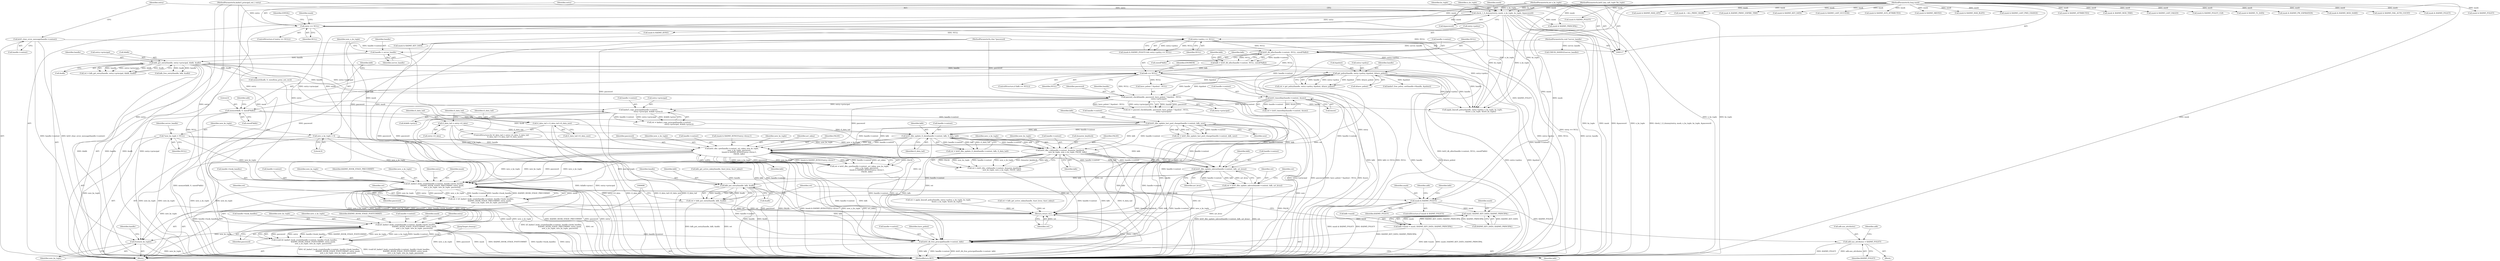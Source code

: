 digraph "0_krb5_b863de7fbf080b15e347a736fdda0a82d42f4f6b@API" {
"1000632" [label="(Call,krb5_dbe_update_mkvno(handle->context, kdb, act_kvno))"];
"1000617" [label="(Call,krb5_dbe_crk(handle->context, &master_keyblock,\n                           new_ks_tuple, new_n_ks_tuple, FALSE, kdb))"];
"1000515" [label="(Call,krb5_dbe_update_last_pwd_change(handle->context, kdb, now))"];
"1000500" [label="(Call,kadm5_copy_principal(handle->context,\n                                    entry->principal, &(kdb->princ)))"];
"1000343" [label="(Call,krb5_timeofday(handle->context, &now))"];
"1000276" [label="(Call,krb5_db_alloc(handle->context, NULL, sizeof(*kdb)))"];
"1000151" [label="(Call,krb5_clear_error_message(handle->context))"];
"1000224" [label="(Call,entry->policy == NULL)"];
"1000163" [label="(Call,entry == NULL)"];
"1000155" [label="(Call,check_1_6_dummy(entry, mask, n_ks_tuple, ks_tuple, &password))"];
"1000119" [label="(MethodParameterIn,kadm5_principal_ent_t entry)"];
"1000120" [label="(MethodParameterIn,long mask)"];
"1000121" [label="(MethodParameterIn,int n_ks_tuple)"];
"1000122" [label="(MethodParameterIn,krb5_key_salt_tuple *ks_tuple)"];
"1000326" [label="(Call,passwd_check(handle, password, have_polent ? &polent : NULL,\n                           entry->principal))"];
"1000309" [label="(Call,get_policy(handle, entry->policy, &polent, &have_polent))"];
"1000249" [label="(Call,kdb_get_entry(handle, entry->principal, &kdb, &adb))"];
"1000136" [label="(Call,handle = server_handle)"];
"1000118" [label="(MethodParameterIn,void *server_handle)"];
"1000123" [label="(MethodParameterIn,char *password)"];
"1000285" [label="(Call,kdb == NULL)"];
"1000274" [label="(Call,kdb = krb5_db_alloc(handle->context, NULL, sizeof(*kdb)))"];
"1000290" [label="(Call,memset(kdb, 0, sizeof(*kdb)))"];
"1000542" [label="(Call,krb5_dbe_update_tl_data(handle->context, kdb, tl_data_tail))"];
"1000528" [label="(Call,tl_data_tail = entry->tl_data)"];
"1000534" [label="(Call,tl_data_tail = tl_data_tail->tl_data_next)"];
"1000146" [label="(Call,*new_ks_tuple = NULL)"];
"1000142" [label="(Call,new_n_ks_tuple = 0)"];
"1000595" [label="(Call,krb5_dbe_cpw(handle->context, act_mkey, new_ks_tuple,\n                           new_n_ks_tuple, password,\n                           (mask & KADM5_KVNO)?entry->kvno:1,\n                           FALSE, kdb))"];
"1000630" [label="(Call,ret = krb5_dbe_update_mkvno(handle->context, kdb, act_kvno))"];
"1000730" [label="(Return,return ret;)"];
"1000643" [label="(Call,k5_kadm5_hook_create(handle->context, handle->hook_handles,\n                               KADM5_HOOK_STAGE_PRECOMMIT, entry, mask,\n                               new_n_ks_tuple, new_ks_tuple, password))"];
"1000641" [label="(Call,ret = k5_kadm5_hook_create(handle->context, handle->hook_handles,\n                               KADM5_HOOK_STAGE_PRECOMMIT, entry, mask,\n                               new_n_ks_tuple, new_ks_tuple, password))"];
"1000665" [label="(Call,mask & KADM5_POLICY)"];
"1000669" [label="(Call,adb.aux_attributes = KADM5_POLICY)"];
"1000685" [label="(Call,mask | KADM5_KEY_DATA | KADM5_PRINCIPAL)"];
"1000681" [label="(Call,kdb->mask = mask | KADM5_KEY_DATA | KADM5_PRINCIPAL)"];
"1000699" [label="(Call,k5_kadm5_hook_create(handle->context, handle->hook_handles,\n                                KADM5_HOOK_STAGE_POSTCOMMIT, entry, mask,\n                                new_n_ks_tuple, new_ks_tuple, password))"];
"1000697" [label="(Call,(void) k5_kadm5_hook_create(handle->context, handle->hook_handles,\n                                KADM5_HOOK_STAGE_POSTCOMMIT, entry, mask,\n                                new_n_ks_tuple, new_ks_tuple, password))"];
"1000713" [label="(Call,free(new_ks_tuple))"];
"1000715" [label="(Call,krb5_db_free_principal(handle->context, kdb))"];
"1000692" [label="(Call,kdb_put_entry(handle, kdb, &adb))"];
"1000690" [label="(Call,ret = kdb_put_entry(handle, kdb, &adb))"];
"1000654" [label="(Identifier,new_ks_tuple)"];
"1000625" [label="(Identifier,FALSE)"];
"1000293" [label="(Call,sizeof(*kdb))"];
"1000121" [label="(MethodParameterIn,int n_ks_tuple)"];
"1000604" [label="(Call,mask & KADM5_KVNO)"];
"1000657" [label="(Identifier,ret)"];
"1000700" [label="(Call,handle->context)"];
"1000221" [label="(Call,mask & KADM5_POLICY)"];
"1000631" [label="(Identifier,ret)"];
"1000500" [label="(Call,kadm5_copy_principal(handle->context,\n                                    entry->principal, &(kdb->princ)))"];
"1000162" [label="(ControlStructure,if (entry == NULL))"];
"1000382" [label="(Call,mask & KADM5_MAX_LIFE)"];
"1000643" [label="(Call,k5_kadm5_hook_create(handle->context, handle->hook_handles,\n                               KADM5_HOOK_STAGE_PRECOMMIT, entry, mask,\n                               new_n_ks_tuple, new_ks_tuple, password))"];
"1000242" [label="(Call,mask & ~ALL_PRINC_MASK)"];
"1000716" [label="(Call,handle->context)"];
"1000730" [label="(Return,return ret;)"];
"1000343" [label="(Call,krb5_timeofday(handle->context, &now))"];
"1000650" [label="(Identifier,KADM5_HOOK_STAGE_PRECOMMIT)"];
"1000624" [label="(Identifier,new_n_ks_tuple)"];
"1000501" [label="(Call,handle->context)"];
"1000653" [label="(Identifier,new_n_ks_tuple)"];
"1000290" [label="(Call,memset(kdb, 0, sizeof(*kdb)))"];
"1000424" [label="(Call,mask & KADM5_PRINC_EXPIRE_TIME)"];
"1000667" [label="(Identifier,KADM5_POLICY)"];
"1000714" [label="(Identifier,new_ks_tuple)"];
"1000277" [label="(Call,handle->context)"];
"1000311" [label="(Call,entry->policy)"];
"1000118" [label="(MethodParameterIn,void *server_handle)"];
"1000326" [label="(Call,passwd_check(handle, password, have_polent ? &polent : NULL,\n                           entry->principal))"];
"1000209" [label="(Call,mask & KADM5_KEY_DATA)"];
"1000195" [label="(Call,mask & KADM5_LAST_SUCCESS)"];
"1000602" [label="(Identifier,password)"];
"1000669" [label="(Call,adb.aux_attributes = KADM5_POLICY)"];
"1000165" [label="(Identifier,NULL)"];
"1000296" [label="(Call,memset(&adb, 0, sizeof(osa_princ_ent_rec)))"];
"1000717" [label="(Identifier,handle)"];
"1000711" [label="(Identifier,password)"];
"1000167" [label="(Identifier,EINVAL)"];
"1000713" [label="(Call,free(new_ks_tuple))"];
"1000164" [label="(Identifier,entry)"];
"1000732" [label="(MethodReturn,RET)"];
"1000307" [label="(Call,ret = get_policy(handle, entry->policy, &polent, &have_polent))"];
"1000533" [label="(Identifier,tl_data_tail)"];
"1000651" [label="(Identifier,entry)"];
"1000593" [label="(Call,ret = krb5_dbe_cpw(handle->context, act_mkey, new_ks_tuple,\n                           new_n_ks_tuple, password,\n                           (mask & KADM5_KVNO)?entry->kvno:1,\n                           FALSE, kdb))"];
"1000540" [label="(Call,ret = krb5_dbe_update_tl_data(handle->context, kdb, tl_data_tail))"];
"1000191" [label="(Call,mask & KADM5_AUX_ATTRIBUTES)"];
"1000671" [label="(Identifier,adb)"];
"1000123" [label="(MethodParameterIn,char *password)"];
"1000699" [label="(Call,k5_kadm5_hook_create(handle->context, handle->hook_handles,\n                                KADM5_HOOK_STAGE_POSTCOMMIT, entry, mask,\n                                new_n_ks_tuple, new_ks_tuple, password))"];
"1000284" [label="(ControlStructure,if (kdb == NULL))"];
"1000187" [label="(Call,mask & KADM5_MKVNO)"];
"1000708" [label="(Identifier,mask)"];
"1000547" [label="(Identifier,tl_data_tail)"];
"1000639" [label="(Identifier,ret)"];
"1000642" [label="(Identifier,ret)"];
"1000146" [label="(Call,*new_ks_tuple = NULL)"];
"1000670" [label="(Call,adb.aux_attributes)"];
"1000291" [label="(Identifier,kdb)"];
"1000251" [label="(Call,entry->principal)"];
"1000287" [label="(Identifier,NULL)"];
"1000712" [label="(JumpTarget,cleanup:)"];
"1000124" [label="(Block,)"];
"1000626" [label="(Identifier,kdb)"];
"1000249" [label="(Call,kdb_get_entry(handle, entry->principal, &kdb, &adb))"];
"1000220" [label="(Call,(mask & KADM5_POLICY) && entry->policy == NULL)"];
"1000148" [label="(Identifier,NULL)"];
"1000155" [label="(Call,check_1_6_dummy(entry, mask, n_ks_tuple, ks_tuple, &password))"];
"1000551" [label="(Call,ret = apply_keysalt_policy(handle, entry->policy, n_ks_tuple, ks_tuple,\n                               &new_n_ks_tuple, &new_ks_tuple))"];
"1000707" [label="(Identifier,entry)"];
"1000504" [label="(Call,entry->principal)"];
"1000171" [label="(Call,mask & KADM5_PRINCIPAL)"];
"1000403" [label="(Call,mask & KADM5_MAX_RLIFE)"];
"1000172" [label="(Identifier,mask)"];
"1000158" [label="(Identifier,n_ks_tuple)"];
"1000641" [label="(Call,ret = k5_kadm5_hook_create(handle->context, handle->hook_handles,\n                               KADM5_HOOK_STAGE_PRECOMMIT, entry, mask,\n                               new_n_ks_tuple, new_ks_tuple, password))"];
"1000553" [label="(Call,apply_keysalt_policy(handle, entry->policy, n_ks_tuple, ks_tuple,\n                               &new_n_ks_tuple, &new_ks_tuple))"];
"1000546" [label="(Identifier,kdb)"];
"1000519" [label="(Identifier,kdb)"];
"1000703" [label="(Call,handle->hook_handles)"];
"1000183" [label="(Call,mask & KADM5_LAST_PWD_CHANGE)"];
"1000527" [label="(ControlStructure,for (tl_data_tail = entry->tl_data; tl_data_tail;\n             tl_data_tail = tl_data_tail->tl_data_next))"];
"1000361" [label="(Call,mask & KADM5_ATTRIBUTES)"];
"1000637" [label="(Identifier,act_kvno)"];
"1000264" [label="(Call,kdb_free_entry(handle, kdb, &adb))"];
"1000256" [label="(Call,&adb)"];
"1000615" [label="(Call,ret = krb5_dbe_crk(handle->context, &master_keyblock,\n                           new_ks_tuple, new_n_ks_tuple, FALSE, kdb))"];
"1000721" [label="(Identifier,have_polent)"];
"1000683" [label="(Identifier,kdb)"];
"1000143" [label="(Identifier,new_n_ks_tuple)"];
"1000136" [label="(Call,handle = server_handle)"];
"1000224" [label="(Call,entry->policy == NULL)"];
"1000120" [label="(MethodParameterIn,long mask)"];
"1000292" [label="(Literal,0)"];
"1000682" [label="(Call,kdb->mask)"];
"1000157" [label="(Identifier,mask)"];
"1000633" [label="(Call,handle->context)"];
"1000652" [label="(Identifier,mask)"];
"1000693" [label="(Identifier,handle)"];
"1000630" [label="(Call,ret = krb5_dbe_update_mkvno(handle->context, kdb, act_kvno))"];
"1000636" [label="(Identifier,kdb)"];
"1000156" [label="(Identifier,entry)"];
"1000715" [label="(Call,krb5_db_free_principal(handle->context, kdb))"];
"1000327" [label="(Identifier,handle)"];
"1000668" [label="(Block,)"];
"1000149" [label="(Call,CHECK_HANDLE(server_handle))"];
"1000694" [label="(Identifier,kdb)"];
"1000142" [label="(Call,new_n_ks_tuple = 0)"];
"1000507" [label="(Call,&(kdb->princ))"];
"1000309" [label="(Call,get_policy(handle, entry->policy, &polent, &have_polent))"];
"1000137" [label="(Identifier,handle)"];
"1000329" [label="(Call,have_polent ? &polent : NULL)"];
"1000324" [label="(Call,ret = passwd_check(handle, password, have_polent ? &polent : NULL,\n                           entry->principal))"];
"1000687" [label="(Call,KADM5_KEY_DATA | KADM5_PRINCIPAL)"];
"1000665" [label="(Call,mask & KADM5_POLICY)"];
"1000623" [label="(Identifier,new_ks_tuple)"];
"1000150" [label="(Identifier,server_handle)"];
"1000151" [label="(Call,krb5_clear_error_message(handle->context))"];
"1000276" [label="(Call,krb5_db_alloc(handle->context, NULL, sizeof(*kdb)))"];
"1000228" [label="(Identifier,NULL)"];
"1000179" [label="(Call,mask & KADM5_MOD_TIME)"];
"1000719" [label="(Identifier,kdb)"];
"1000160" [label="(Call,&password)"];
"1000692" [label="(Call,kdb_put_entry(handle, kdb, &adb))"];
"1000618" [label="(Call,handle->context)"];
"1000341" [label="(Call,ret = krb5_timeofday(handle->context, &now))"];
"1000119" [label="(MethodParameterIn,kadm5_principal_ent_t entry)"];
"1000199" [label="(Call,mask & KADM5_LAST_FAILED)"];
"1000685" [label="(Call,mask | KADM5_KEY_DATA | KADM5_PRINCIPAL)"];
"1000601" [label="(Identifier,new_n_ks_tuple)"];
"1000724" [label="(Call,kadm5_free_policy_ent(handle->lhandle, &polent))"];
"1000543" [label="(Call,handle->context)"];
"1000275" [label="(Identifier,kdb)"];
"1000535" [label="(Identifier,tl_data_tail)"];
"1000236" [label="(Call,mask & KADM5_POLICY_CLR)"];
"1000710" [label="(Identifier,new_ks_tuple)"];
"1000344" [label="(Call,handle->context)"];
"1000316" [label="(Call,&have_polent)"];
"1000647" [label="(Call,handle->hook_handles)"];
"1000225" [label="(Call,entry->policy)"];
"1000523" [label="(Call,mask & KADM5_TL_DATA)"];
"1000617" [label="(Call,krb5_dbe_crk(handle->context, &master_keyblock,\n                           new_ks_tuple, new_n_ks_tuple, FALSE, kdb))"];
"1000472" [label="(Call,mask & KADM5_PW_EXPIRATION)"];
"1000664" [label="(ControlStructure,if (mask & KADM5_POLICY))"];
"1000596" [label="(Call,handle->context)"];
"1000691" [label="(Identifier,ret)"];
"1000595" [label="(Call,krb5_dbe_cpw(handle->context, act_mkey, new_ks_tuple,\n                           new_n_ks_tuple, password,\n                           (mask & KADM5_KVNO)?entry->kvno:1,\n                           FALSE, kdb))"];
"1000621" [label="(Call,&master_keyblock)"];
"1000147" [label="(Identifier,new_ks_tuple)"];
"1000528" [label="(Call,tl_data_tail = entry->tl_data)"];
"1000695" [label="(Call,&adb)"];
"1000697" [label="(Call,(void) k5_kadm5_hook_create(handle->context, handle->hook_handles,\n                                KADM5_HOOK_STAGE_POSTCOMMIT, entry, mask,\n                                new_n_ks_tuple, new_ks_tuple, password))"];
"1000516" [label="(Call,handle->context)"];
"1000603" [label="(Call,(mask & KADM5_KVNO)?entry->kvno:1)"];
"1000655" [label="(Identifier,password)"];
"1000280" [label="(Identifier,NULL)"];
"1000542" [label="(Call,krb5_dbe_update_tl_data(handle->context, kdb, tl_data_tail))"];
"1000600" [label="(Identifier,new_ks_tuple)"];
"1000175" [label="(Call,mask & KADM5_MOD_NAME)"];
"1000347" [label="(Call,&now)"];
"1000122" [label="(MethodParameterIn,krb5_key_salt_tuple *ks_tuple)"];
"1000144" [label="(Literal,0)"];
"1000202" [label="(Call,mask & KADM5_FAIL_AUTH_COUNT)"];
"1000233" [label="(Call,mask & KADM5_POLICY)"];
"1000644" [label="(Call,handle->context)"];
"1000163" [label="(Call,entry == NULL)"];
"1000534" [label="(Call,tl_data_tail = tl_data_tail->tl_data_next)"];
"1000289" [label="(Identifier,ENOMEM)"];
"1000285" [label="(Call,kdb == NULL)"];
"1000536" [label="(Call,tl_data_tail->tl_data_next)"];
"1000579" [label="(Call,mask & KADM5_KEY_DATA)"];
"1000254" [label="(Call,&kdb)"];
"1000731" [label="(Identifier,ret)"];
"1000681" [label="(Call,kdb->mask = mask | KADM5_KEY_DATA | KADM5_PRINCIPAL)"];
"1000686" [label="(Identifier,mask)"];
"1000303" [label="(Call,mask & KADM5_POLICY)"];
"1000567" [label="(Call,ret = kdb_get_active_mkey(handle, &act_kvno, &act_mkey))"];
"1000530" [label="(Call,entry->tl_data)"];
"1000310" [label="(Identifier,handle)"];
"1000334" [label="(Call,entry->principal)"];
"1000513" [label="(Call,ret = krb5_dbe_update_last_pwd_change(handle->context, kdb, now))"];
"1000709" [label="(Identifier,new_n_ks_tuple)"];
"1000159" [label="(Identifier,ks_tuple)"];
"1000314" [label="(Call,&polent)"];
"1000612" [label="(Identifier,kdb)"];
"1000274" [label="(Call,kdb = krb5_db_alloc(handle->context, NULL, sizeof(*kdb)))"];
"1000666" [label="(Identifier,mask)"];
"1000498" [label="(Call,ret = kadm5_copy_principal(handle->context,\n                                    entry->principal, &(kdb->princ)))"];
"1000632" [label="(Call,krb5_dbe_update_mkvno(handle->context, kdb, act_kvno))"];
"1000673" [label="(Identifier,KADM5_POLICY)"];
"1000250" [label="(Identifier,handle)"];
"1000281" [label="(Call,sizeof(*kdb))"];
"1000247" [label="(Call,ret = kdb_get_entry(handle, entry->principal, &kdb, &adb))"];
"1000298" [label="(Identifier,adb)"];
"1000706" [label="(Identifier,KADM5_HOOK_STAGE_POSTCOMMIT)"];
"1000515" [label="(Call,krb5_dbe_update_last_pwd_change(handle->context, kdb, now))"];
"1000599" [label="(Identifier,act_mkey)"];
"1000520" [label="(Identifier,now)"];
"1000152" [label="(Call,handle->context)"];
"1000286" [label="(Identifier,kdb)"];
"1000328" [label="(Identifier,password)"];
"1000611" [label="(Identifier,FALSE)"];
"1000690" [label="(Call,ret = kdb_put_entry(handle, kdb, &adb))"];
"1000569" [label="(Call,kdb_get_active_mkey(handle, &act_kvno, &act_mkey))"];
"1000138" [label="(Identifier,server_handle)"];
"1000529" [label="(Identifier,tl_data_tail)"];
"1000676" [label="(Identifier,adb)"];
"1000632" -> "1000630"  [label="AST: "];
"1000632" -> "1000637"  [label="CFG: "];
"1000633" -> "1000632"  [label="AST: "];
"1000636" -> "1000632"  [label="AST: "];
"1000637" -> "1000632"  [label="AST: "];
"1000630" -> "1000632"  [label="CFG: "];
"1000632" -> "1000732"  [label="DDG: act_kvno"];
"1000632" -> "1000630"  [label="DDG: handle->context"];
"1000632" -> "1000630"  [label="DDG: kdb"];
"1000632" -> "1000630"  [label="DDG: act_kvno"];
"1000617" -> "1000632"  [label="DDG: handle->context"];
"1000617" -> "1000632"  [label="DDG: kdb"];
"1000595" -> "1000632"  [label="DDG: handle->context"];
"1000595" -> "1000632"  [label="DDG: kdb"];
"1000515" -> "1000632"  [label="DDG: handle->context"];
"1000515" -> "1000632"  [label="DDG: kdb"];
"1000542" -> "1000632"  [label="DDG: handle->context"];
"1000542" -> "1000632"  [label="DDG: kdb"];
"1000632" -> "1000643"  [label="DDG: handle->context"];
"1000632" -> "1000692"  [label="DDG: kdb"];
"1000632" -> "1000715"  [label="DDG: handle->context"];
"1000632" -> "1000715"  [label="DDG: kdb"];
"1000617" -> "1000615"  [label="AST: "];
"1000617" -> "1000626"  [label="CFG: "];
"1000618" -> "1000617"  [label="AST: "];
"1000621" -> "1000617"  [label="AST: "];
"1000623" -> "1000617"  [label="AST: "];
"1000624" -> "1000617"  [label="AST: "];
"1000625" -> "1000617"  [label="AST: "];
"1000626" -> "1000617"  [label="AST: "];
"1000615" -> "1000617"  [label="CFG: "];
"1000617" -> "1000732"  [label="DDG: &master_keyblock"];
"1000617" -> "1000732"  [label="DDG: new_n_ks_tuple"];
"1000617" -> "1000732"  [label="DDG: FALSE"];
"1000617" -> "1000615"  [label="DDG: FALSE"];
"1000617" -> "1000615"  [label="DDG: new_ks_tuple"];
"1000617" -> "1000615"  [label="DDG: handle->context"];
"1000617" -> "1000615"  [label="DDG: new_n_ks_tuple"];
"1000617" -> "1000615"  [label="DDG: &master_keyblock"];
"1000617" -> "1000615"  [label="DDG: kdb"];
"1000515" -> "1000617"  [label="DDG: handle->context"];
"1000515" -> "1000617"  [label="DDG: kdb"];
"1000542" -> "1000617"  [label="DDG: handle->context"];
"1000542" -> "1000617"  [label="DDG: kdb"];
"1000146" -> "1000617"  [label="DDG: new_ks_tuple"];
"1000142" -> "1000617"  [label="DDG: new_n_ks_tuple"];
"1000617" -> "1000643"  [label="DDG: new_n_ks_tuple"];
"1000617" -> "1000643"  [label="DDG: new_ks_tuple"];
"1000617" -> "1000713"  [label="DDG: new_ks_tuple"];
"1000617" -> "1000715"  [label="DDG: handle->context"];
"1000617" -> "1000715"  [label="DDG: kdb"];
"1000515" -> "1000513"  [label="AST: "];
"1000515" -> "1000520"  [label="CFG: "];
"1000516" -> "1000515"  [label="AST: "];
"1000519" -> "1000515"  [label="AST: "];
"1000520" -> "1000515"  [label="AST: "];
"1000513" -> "1000515"  [label="CFG: "];
"1000515" -> "1000732"  [label="DDG: now"];
"1000515" -> "1000513"  [label="DDG: handle->context"];
"1000515" -> "1000513"  [label="DDG: kdb"];
"1000515" -> "1000513"  [label="DDG: now"];
"1000500" -> "1000515"  [label="DDG: handle->context"];
"1000290" -> "1000515"  [label="DDG: kdb"];
"1000515" -> "1000542"  [label="DDG: handle->context"];
"1000515" -> "1000542"  [label="DDG: kdb"];
"1000515" -> "1000595"  [label="DDG: handle->context"];
"1000515" -> "1000595"  [label="DDG: kdb"];
"1000515" -> "1000715"  [label="DDG: handle->context"];
"1000515" -> "1000715"  [label="DDG: kdb"];
"1000500" -> "1000498"  [label="AST: "];
"1000500" -> "1000507"  [label="CFG: "];
"1000501" -> "1000500"  [label="AST: "];
"1000504" -> "1000500"  [label="AST: "];
"1000507" -> "1000500"  [label="AST: "];
"1000498" -> "1000500"  [label="CFG: "];
"1000500" -> "1000732"  [label="DDG: &(kdb->princ)"];
"1000500" -> "1000732"  [label="DDG: entry->principal"];
"1000500" -> "1000498"  [label="DDG: handle->context"];
"1000500" -> "1000498"  [label="DDG: entry->principal"];
"1000500" -> "1000498"  [label="DDG: &(kdb->princ)"];
"1000343" -> "1000500"  [label="DDG: handle->context"];
"1000326" -> "1000500"  [label="DDG: entry->principal"];
"1000249" -> "1000500"  [label="DDG: entry->principal"];
"1000500" -> "1000715"  [label="DDG: handle->context"];
"1000343" -> "1000341"  [label="AST: "];
"1000343" -> "1000347"  [label="CFG: "];
"1000344" -> "1000343"  [label="AST: "];
"1000347" -> "1000343"  [label="AST: "];
"1000341" -> "1000343"  [label="CFG: "];
"1000343" -> "1000732"  [label="DDG: &now"];
"1000343" -> "1000341"  [label="DDG: handle->context"];
"1000343" -> "1000341"  [label="DDG: &now"];
"1000276" -> "1000343"  [label="DDG: handle->context"];
"1000343" -> "1000715"  [label="DDG: handle->context"];
"1000276" -> "1000274"  [label="AST: "];
"1000276" -> "1000281"  [label="CFG: "];
"1000277" -> "1000276"  [label="AST: "];
"1000280" -> "1000276"  [label="AST: "];
"1000281" -> "1000276"  [label="AST: "];
"1000274" -> "1000276"  [label="CFG: "];
"1000276" -> "1000732"  [label="DDG: handle->context"];
"1000276" -> "1000274"  [label="DDG: handle->context"];
"1000276" -> "1000274"  [label="DDG: NULL"];
"1000151" -> "1000276"  [label="DDG: handle->context"];
"1000224" -> "1000276"  [label="DDG: NULL"];
"1000163" -> "1000276"  [label="DDG: NULL"];
"1000276" -> "1000285"  [label="DDG: NULL"];
"1000276" -> "1000715"  [label="DDG: handle->context"];
"1000151" -> "1000124"  [label="AST: "];
"1000151" -> "1000152"  [label="CFG: "];
"1000152" -> "1000151"  [label="AST: "];
"1000156" -> "1000151"  [label="CFG: "];
"1000151" -> "1000732"  [label="DDG: krb5_clear_error_message(handle->context)"];
"1000151" -> "1000732"  [label="DDG: handle->context"];
"1000224" -> "1000220"  [label="AST: "];
"1000224" -> "1000228"  [label="CFG: "];
"1000225" -> "1000224"  [label="AST: "];
"1000228" -> "1000224"  [label="AST: "];
"1000220" -> "1000224"  [label="CFG: "];
"1000224" -> "1000732"  [label="DDG: entry->policy"];
"1000224" -> "1000732"  [label="DDG: NULL"];
"1000224" -> "1000220"  [label="DDG: entry->policy"];
"1000224" -> "1000220"  [label="DDG: NULL"];
"1000163" -> "1000224"  [label="DDG: NULL"];
"1000224" -> "1000309"  [label="DDG: entry->policy"];
"1000224" -> "1000553"  [label="DDG: entry->policy"];
"1000163" -> "1000162"  [label="AST: "];
"1000163" -> "1000165"  [label="CFG: "];
"1000164" -> "1000163"  [label="AST: "];
"1000165" -> "1000163"  [label="AST: "];
"1000167" -> "1000163"  [label="CFG: "];
"1000172" -> "1000163"  [label="CFG: "];
"1000163" -> "1000732"  [label="DDG: entry"];
"1000163" -> "1000732"  [label="DDG: entry == NULL"];
"1000163" -> "1000732"  [label="DDG: NULL"];
"1000155" -> "1000163"  [label="DDG: entry"];
"1000119" -> "1000163"  [label="DDG: entry"];
"1000163" -> "1000643"  [label="DDG: entry"];
"1000155" -> "1000124"  [label="AST: "];
"1000155" -> "1000160"  [label="CFG: "];
"1000156" -> "1000155"  [label="AST: "];
"1000157" -> "1000155"  [label="AST: "];
"1000158" -> "1000155"  [label="AST: "];
"1000159" -> "1000155"  [label="AST: "];
"1000160" -> "1000155"  [label="AST: "];
"1000164" -> "1000155"  [label="CFG: "];
"1000155" -> "1000732"  [label="DDG: ks_tuple"];
"1000155" -> "1000732"  [label="DDG: mask"];
"1000155" -> "1000732"  [label="DDG: &password"];
"1000155" -> "1000732"  [label="DDG: n_ks_tuple"];
"1000155" -> "1000732"  [label="DDG: check_1_6_dummy(entry, mask, n_ks_tuple, ks_tuple, &password)"];
"1000119" -> "1000155"  [label="DDG: entry"];
"1000120" -> "1000155"  [label="DDG: mask"];
"1000121" -> "1000155"  [label="DDG: n_ks_tuple"];
"1000122" -> "1000155"  [label="DDG: ks_tuple"];
"1000155" -> "1000171"  [label="DDG: mask"];
"1000155" -> "1000553"  [label="DDG: n_ks_tuple"];
"1000155" -> "1000553"  [label="DDG: ks_tuple"];
"1000119" -> "1000117"  [label="AST: "];
"1000119" -> "1000732"  [label="DDG: entry"];
"1000119" -> "1000643"  [label="DDG: entry"];
"1000119" -> "1000699"  [label="DDG: entry"];
"1000120" -> "1000117"  [label="AST: "];
"1000120" -> "1000732"  [label="DDG: mask"];
"1000120" -> "1000171"  [label="DDG: mask"];
"1000120" -> "1000175"  [label="DDG: mask"];
"1000120" -> "1000179"  [label="DDG: mask"];
"1000120" -> "1000183"  [label="DDG: mask"];
"1000120" -> "1000187"  [label="DDG: mask"];
"1000120" -> "1000191"  [label="DDG: mask"];
"1000120" -> "1000195"  [label="DDG: mask"];
"1000120" -> "1000199"  [label="DDG: mask"];
"1000120" -> "1000202"  [label="DDG: mask"];
"1000120" -> "1000209"  [label="DDG: mask"];
"1000120" -> "1000221"  [label="DDG: mask"];
"1000120" -> "1000233"  [label="DDG: mask"];
"1000120" -> "1000236"  [label="DDG: mask"];
"1000120" -> "1000242"  [label="DDG: mask"];
"1000120" -> "1000303"  [label="DDG: mask"];
"1000120" -> "1000361"  [label="DDG: mask"];
"1000120" -> "1000382"  [label="DDG: mask"];
"1000120" -> "1000403"  [label="DDG: mask"];
"1000120" -> "1000424"  [label="DDG: mask"];
"1000120" -> "1000472"  [label="DDG: mask"];
"1000120" -> "1000523"  [label="DDG: mask"];
"1000120" -> "1000579"  [label="DDG: mask"];
"1000120" -> "1000604"  [label="DDG: mask"];
"1000120" -> "1000643"  [label="DDG: mask"];
"1000120" -> "1000665"  [label="DDG: mask"];
"1000120" -> "1000685"  [label="DDG: mask"];
"1000120" -> "1000699"  [label="DDG: mask"];
"1000121" -> "1000117"  [label="AST: "];
"1000121" -> "1000732"  [label="DDG: n_ks_tuple"];
"1000121" -> "1000553"  [label="DDG: n_ks_tuple"];
"1000122" -> "1000117"  [label="AST: "];
"1000122" -> "1000732"  [label="DDG: ks_tuple"];
"1000122" -> "1000553"  [label="DDG: ks_tuple"];
"1000326" -> "1000324"  [label="AST: "];
"1000326" -> "1000334"  [label="CFG: "];
"1000327" -> "1000326"  [label="AST: "];
"1000328" -> "1000326"  [label="AST: "];
"1000329" -> "1000326"  [label="AST: "];
"1000334" -> "1000326"  [label="AST: "];
"1000324" -> "1000326"  [label="CFG: "];
"1000326" -> "1000732"  [label="DDG: entry->principal"];
"1000326" -> "1000732"  [label="DDG: password"];
"1000326" -> "1000732"  [label="DDG: have_polent ? &polent : NULL"];
"1000326" -> "1000732"  [label="DDG: handle"];
"1000326" -> "1000324"  [label="DDG: handle"];
"1000326" -> "1000324"  [label="DDG: password"];
"1000326" -> "1000324"  [label="DDG: have_polent ? &polent : NULL"];
"1000326" -> "1000324"  [label="DDG: entry->principal"];
"1000309" -> "1000326"  [label="DDG: handle"];
"1000309" -> "1000326"  [label="DDG: &polent"];
"1000249" -> "1000326"  [label="DDG: handle"];
"1000249" -> "1000326"  [label="DDG: entry->principal"];
"1000123" -> "1000326"  [label="DDG: password"];
"1000285" -> "1000326"  [label="DDG: NULL"];
"1000326" -> "1000553"  [label="DDG: handle"];
"1000326" -> "1000595"  [label="DDG: password"];
"1000326" -> "1000643"  [label="DDG: password"];
"1000309" -> "1000307"  [label="AST: "];
"1000309" -> "1000316"  [label="CFG: "];
"1000310" -> "1000309"  [label="AST: "];
"1000311" -> "1000309"  [label="AST: "];
"1000314" -> "1000309"  [label="AST: "];
"1000316" -> "1000309"  [label="AST: "];
"1000307" -> "1000309"  [label="CFG: "];
"1000309" -> "1000732"  [label="DDG: handle"];
"1000309" -> "1000732"  [label="DDG: &have_polent"];
"1000309" -> "1000732"  [label="DDG: entry->policy"];
"1000309" -> "1000732"  [label="DDG: &polent"];
"1000309" -> "1000307"  [label="DDG: handle"];
"1000309" -> "1000307"  [label="DDG: entry->policy"];
"1000309" -> "1000307"  [label="DDG: &polent"];
"1000309" -> "1000307"  [label="DDG: &have_polent"];
"1000249" -> "1000309"  [label="DDG: handle"];
"1000309" -> "1000329"  [label="DDG: &polent"];
"1000309" -> "1000553"  [label="DDG: handle"];
"1000309" -> "1000553"  [label="DDG: entry->policy"];
"1000309" -> "1000724"  [label="DDG: &polent"];
"1000249" -> "1000247"  [label="AST: "];
"1000249" -> "1000256"  [label="CFG: "];
"1000250" -> "1000249"  [label="AST: "];
"1000251" -> "1000249"  [label="AST: "];
"1000254" -> "1000249"  [label="AST: "];
"1000256" -> "1000249"  [label="AST: "];
"1000247" -> "1000249"  [label="CFG: "];
"1000249" -> "1000732"  [label="DDG: entry->principal"];
"1000249" -> "1000732"  [label="DDG: &kdb"];
"1000249" -> "1000732"  [label="DDG: handle"];
"1000249" -> "1000732"  [label="DDG: &adb"];
"1000249" -> "1000247"  [label="DDG: handle"];
"1000249" -> "1000247"  [label="DDG: entry->principal"];
"1000249" -> "1000247"  [label="DDG: &kdb"];
"1000249" -> "1000247"  [label="DDG: &adb"];
"1000136" -> "1000249"  [label="DDG: handle"];
"1000249" -> "1000264"  [label="DDG: handle"];
"1000249" -> "1000264"  [label="DDG: &adb"];
"1000249" -> "1000296"  [label="DDG: &adb"];
"1000249" -> "1000553"  [label="DDG: handle"];
"1000136" -> "1000124"  [label="AST: "];
"1000136" -> "1000138"  [label="CFG: "];
"1000137" -> "1000136"  [label="AST: "];
"1000138" -> "1000136"  [label="AST: "];
"1000143" -> "1000136"  [label="CFG: "];
"1000136" -> "1000732"  [label="DDG: handle"];
"1000118" -> "1000136"  [label="DDG: server_handle"];
"1000118" -> "1000117"  [label="AST: "];
"1000118" -> "1000732"  [label="DDG: server_handle"];
"1000118" -> "1000149"  [label="DDG: server_handle"];
"1000123" -> "1000117"  [label="AST: "];
"1000123" -> "1000732"  [label="DDG: password"];
"1000123" -> "1000595"  [label="DDG: password"];
"1000123" -> "1000643"  [label="DDG: password"];
"1000123" -> "1000699"  [label="DDG: password"];
"1000285" -> "1000284"  [label="AST: "];
"1000285" -> "1000287"  [label="CFG: "];
"1000286" -> "1000285"  [label="AST: "];
"1000287" -> "1000285"  [label="AST: "];
"1000289" -> "1000285"  [label="CFG: "];
"1000291" -> "1000285"  [label="CFG: "];
"1000285" -> "1000732"  [label="DDG: kdb"];
"1000285" -> "1000732"  [label="DDG: kdb == NULL"];
"1000285" -> "1000732"  [label="DDG: NULL"];
"1000274" -> "1000285"  [label="DDG: kdb"];
"1000285" -> "1000290"  [label="DDG: kdb"];
"1000285" -> "1000329"  [label="DDG: NULL"];
"1000274" -> "1000124"  [label="AST: "];
"1000275" -> "1000274"  [label="AST: "];
"1000286" -> "1000274"  [label="CFG: "];
"1000274" -> "1000732"  [label="DDG: krb5_db_alloc(handle->context, NULL, sizeof(*kdb))"];
"1000290" -> "1000124"  [label="AST: "];
"1000290" -> "1000293"  [label="CFG: "];
"1000291" -> "1000290"  [label="AST: "];
"1000292" -> "1000290"  [label="AST: "];
"1000293" -> "1000290"  [label="AST: "];
"1000298" -> "1000290"  [label="CFG: "];
"1000290" -> "1000732"  [label="DDG: memset(kdb, 0, sizeof(*kdb))"];
"1000290" -> "1000715"  [label="DDG: kdb"];
"1000542" -> "1000540"  [label="AST: "];
"1000542" -> "1000547"  [label="CFG: "];
"1000543" -> "1000542"  [label="AST: "];
"1000546" -> "1000542"  [label="AST: "];
"1000547" -> "1000542"  [label="AST: "];
"1000540" -> "1000542"  [label="CFG: "];
"1000542" -> "1000732"  [label="DDG: tl_data_tail"];
"1000542" -> "1000540"  [label="DDG: handle->context"];
"1000542" -> "1000540"  [label="DDG: kdb"];
"1000542" -> "1000540"  [label="DDG: tl_data_tail"];
"1000528" -> "1000542"  [label="DDG: tl_data_tail"];
"1000534" -> "1000542"  [label="DDG: tl_data_tail"];
"1000542" -> "1000595"  [label="DDG: handle->context"];
"1000542" -> "1000595"  [label="DDG: kdb"];
"1000542" -> "1000715"  [label="DDG: handle->context"];
"1000542" -> "1000715"  [label="DDG: kdb"];
"1000528" -> "1000527"  [label="AST: "];
"1000528" -> "1000530"  [label="CFG: "];
"1000529" -> "1000528"  [label="AST: "];
"1000530" -> "1000528"  [label="AST: "];
"1000533" -> "1000528"  [label="CFG: "];
"1000528" -> "1000732"  [label="DDG: entry->tl_data"];
"1000528" -> "1000732"  [label="DDG: tl_data_tail"];
"1000534" -> "1000527"  [label="AST: "];
"1000534" -> "1000536"  [label="CFG: "];
"1000535" -> "1000534"  [label="AST: "];
"1000536" -> "1000534"  [label="AST: "];
"1000533" -> "1000534"  [label="CFG: "];
"1000534" -> "1000732"  [label="DDG: tl_data_tail->tl_data_next"];
"1000534" -> "1000732"  [label="DDG: tl_data_tail"];
"1000146" -> "1000124"  [label="AST: "];
"1000146" -> "1000148"  [label="CFG: "];
"1000147" -> "1000146"  [label="AST: "];
"1000148" -> "1000146"  [label="AST: "];
"1000150" -> "1000146"  [label="CFG: "];
"1000146" -> "1000732"  [label="DDG: new_ks_tuple"];
"1000146" -> "1000595"  [label="DDG: new_ks_tuple"];
"1000146" -> "1000643"  [label="DDG: new_ks_tuple"];
"1000146" -> "1000713"  [label="DDG: new_ks_tuple"];
"1000142" -> "1000124"  [label="AST: "];
"1000142" -> "1000144"  [label="CFG: "];
"1000143" -> "1000142"  [label="AST: "];
"1000144" -> "1000142"  [label="AST: "];
"1000147" -> "1000142"  [label="CFG: "];
"1000142" -> "1000732"  [label="DDG: new_n_ks_tuple"];
"1000142" -> "1000595"  [label="DDG: new_n_ks_tuple"];
"1000142" -> "1000643"  [label="DDG: new_n_ks_tuple"];
"1000595" -> "1000593"  [label="AST: "];
"1000595" -> "1000612"  [label="CFG: "];
"1000596" -> "1000595"  [label="AST: "];
"1000599" -> "1000595"  [label="AST: "];
"1000600" -> "1000595"  [label="AST: "];
"1000601" -> "1000595"  [label="AST: "];
"1000602" -> "1000595"  [label="AST: "];
"1000603" -> "1000595"  [label="AST: "];
"1000611" -> "1000595"  [label="AST: "];
"1000612" -> "1000595"  [label="AST: "];
"1000593" -> "1000595"  [label="CFG: "];
"1000595" -> "1000732"  [label="DDG: act_mkey"];
"1000595" -> "1000732"  [label="DDG: password"];
"1000595" -> "1000732"  [label="DDG: FALSE"];
"1000595" -> "1000732"  [label="DDG: (mask & KADM5_KVNO)?entry->kvno:1"];
"1000595" -> "1000732"  [label="DDG: new_n_ks_tuple"];
"1000595" -> "1000593"  [label="DDG: FALSE"];
"1000595" -> "1000593"  [label="DDG: new_n_ks_tuple"];
"1000595" -> "1000593"  [label="DDG: password"];
"1000595" -> "1000593"  [label="DDG: new_ks_tuple"];
"1000595" -> "1000593"  [label="DDG: (mask & KADM5_KVNO)?entry->kvno:1"];
"1000595" -> "1000593"  [label="DDG: kdb"];
"1000595" -> "1000593"  [label="DDG: handle->context"];
"1000595" -> "1000593"  [label="DDG: act_mkey"];
"1000595" -> "1000643"  [label="DDG: new_n_ks_tuple"];
"1000595" -> "1000643"  [label="DDG: new_ks_tuple"];
"1000595" -> "1000643"  [label="DDG: password"];
"1000595" -> "1000713"  [label="DDG: new_ks_tuple"];
"1000595" -> "1000715"  [label="DDG: handle->context"];
"1000595" -> "1000715"  [label="DDG: kdb"];
"1000630" -> "1000124"  [label="AST: "];
"1000631" -> "1000630"  [label="AST: "];
"1000639" -> "1000630"  [label="CFG: "];
"1000630" -> "1000732"  [label="DDG: krb5_dbe_update_mkvno(handle->context, kdb, act_kvno)"];
"1000630" -> "1000732"  [label="DDG: ret"];
"1000630" -> "1000730"  [label="DDG: ret"];
"1000730" -> "1000124"  [label="AST: "];
"1000730" -> "1000731"  [label="CFG: "];
"1000731" -> "1000730"  [label="AST: "];
"1000732" -> "1000730"  [label="CFG: "];
"1000730" -> "1000732"  [label="DDG: <RET>"];
"1000731" -> "1000730"  [label="DDG: ret"];
"1000567" -> "1000730"  [label="DDG: ret"];
"1000513" -> "1000730"  [label="DDG: ret"];
"1000498" -> "1000730"  [label="DDG: ret"];
"1000341" -> "1000730"  [label="DDG: ret"];
"1000593" -> "1000730"  [label="DDG: ret"];
"1000324" -> "1000730"  [label="DDG: ret"];
"1000540" -> "1000730"  [label="DDG: ret"];
"1000690" -> "1000730"  [label="DDG: ret"];
"1000615" -> "1000730"  [label="DDG: ret"];
"1000307" -> "1000730"  [label="DDG: ret"];
"1000551" -> "1000730"  [label="DDG: ret"];
"1000641" -> "1000730"  [label="DDG: ret"];
"1000643" -> "1000641"  [label="AST: "];
"1000643" -> "1000655"  [label="CFG: "];
"1000644" -> "1000643"  [label="AST: "];
"1000647" -> "1000643"  [label="AST: "];
"1000650" -> "1000643"  [label="AST: "];
"1000651" -> "1000643"  [label="AST: "];
"1000652" -> "1000643"  [label="AST: "];
"1000653" -> "1000643"  [label="AST: "];
"1000654" -> "1000643"  [label="AST: "];
"1000655" -> "1000643"  [label="AST: "];
"1000641" -> "1000643"  [label="CFG: "];
"1000643" -> "1000732"  [label="DDG: KADM5_HOOK_STAGE_PRECOMMIT"];
"1000643" -> "1000732"  [label="DDG: password"];
"1000643" -> "1000732"  [label="DDG: entry"];
"1000643" -> "1000732"  [label="DDG: handle->hook_handles"];
"1000643" -> "1000732"  [label="DDG: mask"];
"1000643" -> "1000732"  [label="DDG: new_n_ks_tuple"];
"1000643" -> "1000641"  [label="DDG: mask"];
"1000643" -> "1000641"  [label="DDG: new_ks_tuple"];
"1000643" -> "1000641"  [label="DDG: entry"];
"1000643" -> "1000641"  [label="DDG: password"];
"1000643" -> "1000641"  [label="DDG: new_n_ks_tuple"];
"1000643" -> "1000641"  [label="DDG: handle->context"];
"1000643" -> "1000641"  [label="DDG: handle->hook_handles"];
"1000643" -> "1000641"  [label="DDG: KADM5_HOOK_STAGE_PRECOMMIT"];
"1000579" -> "1000643"  [label="DDG: mask"];
"1000604" -> "1000643"  [label="DDG: mask"];
"1000643" -> "1000665"  [label="DDG: mask"];
"1000643" -> "1000699"  [label="DDG: handle->context"];
"1000643" -> "1000699"  [label="DDG: handle->hook_handles"];
"1000643" -> "1000699"  [label="DDG: entry"];
"1000643" -> "1000699"  [label="DDG: new_n_ks_tuple"];
"1000643" -> "1000699"  [label="DDG: new_ks_tuple"];
"1000643" -> "1000699"  [label="DDG: password"];
"1000643" -> "1000713"  [label="DDG: new_ks_tuple"];
"1000643" -> "1000715"  [label="DDG: handle->context"];
"1000641" -> "1000124"  [label="AST: "];
"1000642" -> "1000641"  [label="AST: "];
"1000657" -> "1000641"  [label="CFG: "];
"1000641" -> "1000732"  [label="DDG: k5_kadm5_hook_create(handle->context, handle->hook_handles,\n                               KADM5_HOOK_STAGE_PRECOMMIT, entry, mask,\n                               new_n_ks_tuple, new_ks_tuple, password)"];
"1000641" -> "1000732"  [label="DDG: ret"];
"1000665" -> "1000664"  [label="AST: "];
"1000665" -> "1000667"  [label="CFG: "];
"1000666" -> "1000665"  [label="AST: "];
"1000667" -> "1000665"  [label="AST: "];
"1000671" -> "1000665"  [label="CFG: "];
"1000683" -> "1000665"  [label="CFG: "];
"1000665" -> "1000732"  [label="DDG: mask & KADM5_POLICY"];
"1000665" -> "1000732"  [label="DDG: KADM5_POLICY"];
"1000303" -> "1000665"  [label="DDG: KADM5_POLICY"];
"1000665" -> "1000669"  [label="DDG: KADM5_POLICY"];
"1000665" -> "1000685"  [label="DDG: mask"];
"1000669" -> "1000668"  [label="AST: "];
"1000669" -> "1000673"  [label="CFG: "];
"1000670" -> "1000669"  [label="AST: "];
"1000673" -> "1000669"  [label="AST: "];
"1000676" -> "1000669"  [label="CFG: "];
"1000669" -> "1000732"  [label="DDG: adb.aux_attributes"];
"1000669" -> "1000732"  [label="DDG: KADM5_POLICY"];
"1000685" -> "1000681"  [label="AST: "];
"1000685" -> "1000687"  [label="CFG: "];
"1000686" -> "1000685"  [label="AST: "];
"1000687" -> "1000685"  [label="AST: "];
"1000681" -> "1000685"  [label="CFG: "];
"1000685" -> "1000732"  [label="DDG: KADM5_KEY_DATA | KADM5_PRINCIPAL"];
"1000685" -> "1000681"  [label="DDG: mask"];
"1000685" -> "1000681"  [label="DDG: KADM5_KEY_DATA | KADM5_PRINCIPAL"];
"1000687" -> "1000685"  [label="DDG: KADM5_KEY_DATA"];
"1000687" -> "1000685"  [label="DDG: KADM5_PRINCIPAL"];
"1000685" -> "1000699"  [label="DDG: mask"];
"1000681" -> "1000124"  [label="AST: "];
"1000682" -> "1000681"  [label="AST: "];
"1000691" -> "1000681"  [label="CFG: "];
"1000681" -> "1000732"  [label="DDG: kdb->mask"];
"1000681" -> "1000732"  [label="DDG: mask | KADM5_KEY_DATA | KADM5_PRINCIPAL"];
"1000699" -> "1000697"  [label="AST: "];
"1000699" -> "1000711"  [label="CFG: "];
"1000700" -> "1000699"  [label="AST: "];
"1000703" -> "1000699"  [label="AST: "];
"1000706" -> "1000699"  [label="AST: "];
"1000707" -> "1000699"  [label="AST: "];
"1000708" -> "1000699"  [label="AST: "];
"1000709" -> "1000699"  [label="AST: "];
"1000710" -> "1000699"  [label="AST: "];
"1000711" -> "1000699"  [label="AST: "];
"1000697" -> "1000699"  [label="CFG: "];
"1000699" -> "1000732"  [label="DDG: new_n_ks_tuple"];
"1000699" -> "1000732"  [label="DDG: password"];
"1000699" -> "1000732"  [label="DDG: mask"];
"1000699" -> "1000732"  [label="DDG: KADM5_HOOK_STAGE_POSTCOMMIT"];
"1000699" -> "1000732"  [label="DDG: handle->hook_handles"];
"1000699" -> "1000732"  [label="DDG: entry"];
"1000699" -> "1000697"  [label="DDG: password"];
"1000699" -> "1000697"  [label="DDG: entry"];
"1000699" -> "1000697"  [label="DDG: handle->hook_handles"];
"1000699" -> "1000697"  [label="DDG: KADM5_HOOK_STAGE_POSTCOMMIT"];
"1000699" -> "1000697"  [label="DDG: new_ks_tuple"];
"1000699" -> "1000697"  [label="DDG: new_n_ks_tuple"];
"1000699" -> "1000697"  [label="DDG: handle->context"];
"1000699" -> "1000697"  [label="DDG: mask"];
"1000699" -> "1000713"  [label="DDG: new_ks_tuple"];
"1000699" -> "1000715"  [label="DDG: handle->context"];
"1000697" -> "1000124"  [label="AST: "];
"1000698" -> "1000697"  [label="AST: "];
"1000712" -> "1000697"  [label="CFG: "];
"1000697" -> "1000732"  [label="DDG: (void) k5_kadm5_hook_create(handle->context, handle->hook_handles,\n                                KADM5_HOOK_STAGE_POSTCOMMIT, entry, mask,\n                                new_n_ks_tuple, new_ks_tuple, password)"];
"1000697" -> "1000732"  [label="DDG: k5_kadm5_hook_create(handle->context, handle->hook_handles,\n                                KADM5_HOOK_STAGE_POSTCOMMIT, entry, mask,\n                                new_n_ks_tuple, new_ks_tuple, password)"];
"1000713" -> "1000124"  [label="AST: "];
"1000713" -> "1000714"  [label="CFG: "];
"1000714" -> "1000713"  [label="AST: "];
"1000717" -> "1000713"  [label="CFG: "];
"1000713" -> "1000732"  [label="DDG: new_ks_tuple"];
"1000715" -> "1000124"  [label="AST: "];
"1000715" -> "1000719"  [label="CFG: "];
"1000716" -> "1000715"  [label="AST: "];
"1000719" -> "1000715"  [label="AST: "];
"1000721" -> "1000715"  [label="CFG: "];
"1000715" -> "1000732"  [label="DDG: handle->context"];
"1000715" -> "1000732"  [label="DDG: krb5_db_free_principal(handle->context, kdb)"];
"1000715" -> "1000732"  [label="DDG: kdb"];
"1000692" -> "1000715"  [label="DDG: kdb"];
"1000692" -> "1000690"  [label="AST: "];
"1000692" -> "1000695"  [label="CFG: "];
"1000693" -> "1000692"  [label="AST: "];
"1000694" -> "1000692"  [label="AST: "];
"1000695" -> "1000692"  [label="AST: "];
"1000690" -> "1000692"  [label="CFG: "];
"1000692" -> "1000732"  [label="DDG: handle"];
"1000692" -> "1000732"  [label="DDG: &adb"];
"1000692" -> "1000690"  [label="DDG: handle"];
"1000692" -> "1000690"  [label="DDG: kdb"];
"1000692" -> "1000690"  [label="DDG: &adb"];
"1000569" -> "1000692"  [label="DDG: handle"];
"1000296" -> "1000692"  [label="DDG: &adb"];
"1000690" -> "1000124"  [label="AST: "];
"1000691" -> "1000690"  [label="AST: "];
"1000698" -> "1000690"  [label="CFG: "];
"1000690" -> "1000732"  [label="DDG: kdb_put_entry(handle, kdb, &adb)"];
"1000690" -> "1000732"  [label="DDG: ret"];
}
